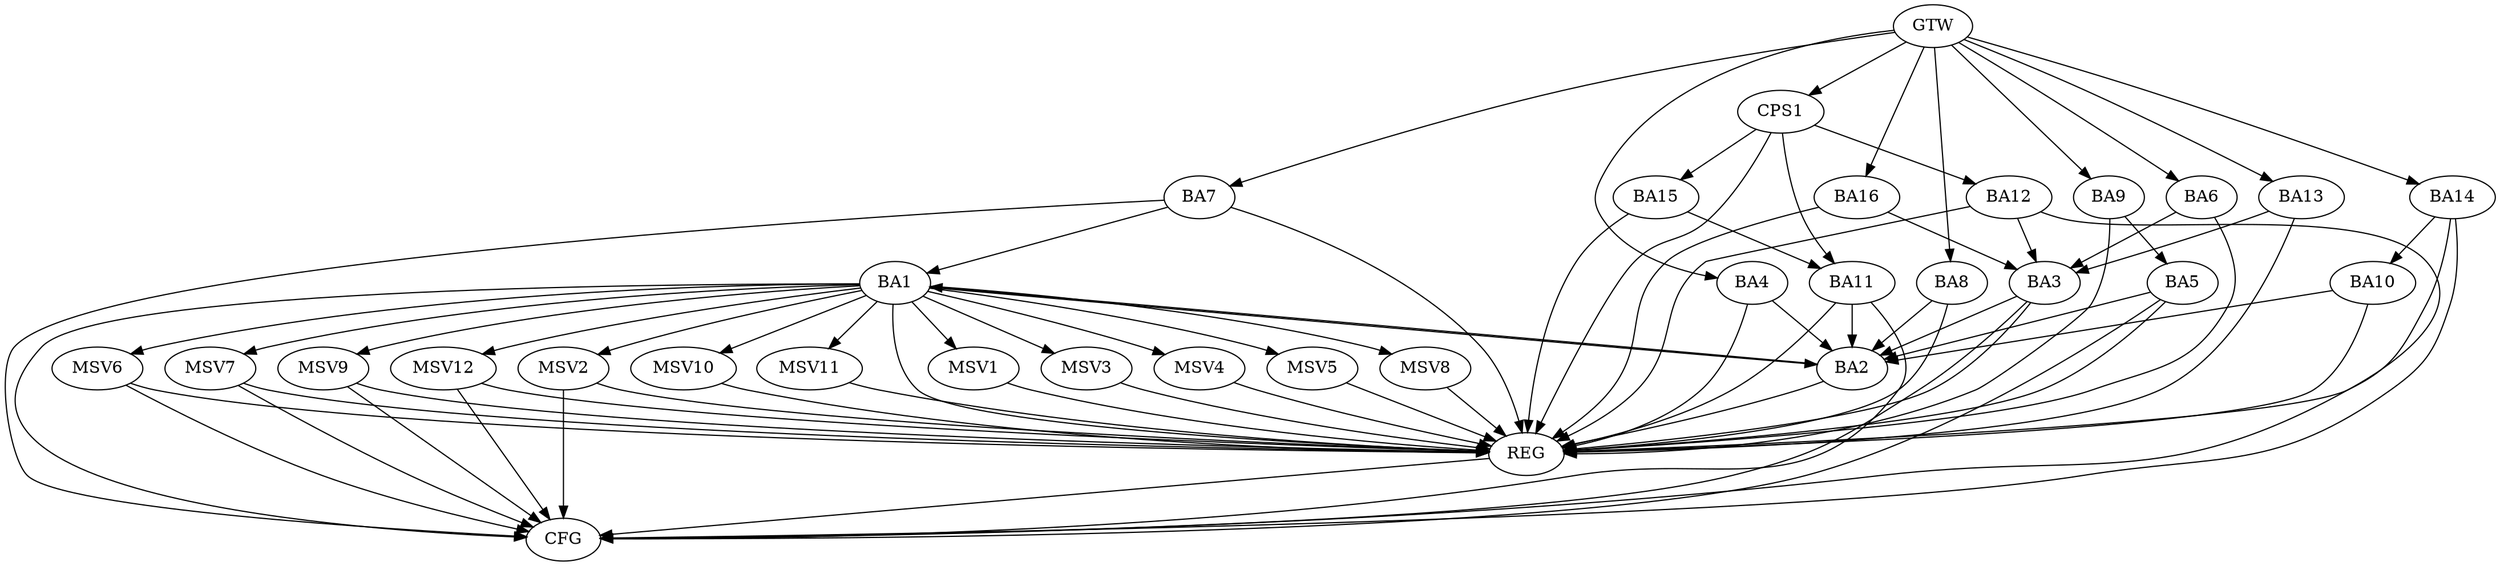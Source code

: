 strict digraph G {
  BA1 [ label="BA1" ];
  BA2 [ label="BA2" ];
  BA3 [ label="BA3" ];
  BA4 [ label="BA4" ];
  BA5 [ label="BA5" ];
  BA6 [ label="BA6" ];
  BA7 [ label="BA7" ];
  BA8 [ label="BA8" ];
  BA9 [ label="BA9" ];
  BA10 [ label="BA10" ];
  BA11 [ label="BA11" ];
  BA12 [ label="BA12" ];
  BA13 [ label="BA13" ];
  BA14 [ label="BA14" ];
  BA15 [ label="BA15" ];
  BA16 [ label="BA16" ];
  CPS1 [ label="CPS1" ];
  GTW [ label="GTW" ];
  REG [ label="REG" ];
  CFG [ label="CFG" ];
  MSV1 [ label="MSV1" ];
  MSV2 [ label="MSV2" ];
  MSV3 [ label="MSV3" ];
  MSV4 [ label="MSV4" ];
  MSV5 [ label="MSV5" ];
  MSV6 [ label="MSV6" ];
  MSV7 [ label="MSV7" ];
  MSV8 [ label="MSV8" ];
  MSV9 [ label="MSV9" ];
  MSV10 [ label="MSV10" ];
  MSV11 [ label="MSV11" ];
  MSV12 [ label="MSV12" ];
  BA1 -> BA2;
  BA2 -> BA1;
  BA3 -> BA2;
  BA4 -> BA2;
  BA5 -> BA2;
  BA6 -> BA3;
  BA7 -> BA1;
  BA8 -> BA2;
  BA9 -> BA5;
  BA10 -> BA2;
  BA11 -> BA2;
  BA12 -> BA3;
  BA13 -> BA3;
  BA14 -> BA10;
  BA15 -> BA11;
  BA16 -> BA3;
  CPS1 -> BA12;
  CPS1 -> BA15;
  CPS1 -> BA11;
  GTW -> BA4;
  GTW -> BA6;
  GTW -> BA7;
  GTW -> BA8;
  GTW -> BA9;
  GTW -> BA13;
  GTW -> BA14;
  GTW -> BA16;
  GTW -> CPS1;
  BA1 -> REG;
  BA2 -> REG;
  BA3 -> REG;
  BA4 -> REG;
  BA5 -> REG;
  BA6 -> REG;
  BA7 -> REG;
  BA8 -> REG;
  BA9 -> REG;
  BA10 -> REG;
  BA11 -> REG;
  BA12 -> REG;
  BA13 -> REG;
  BA14 -> REG;
  BA15 -> REG;
  BA16 -> REG;
  CPS1 -> REG;
  BA7 -> CFG;
  BA3 -> CFG;
  BA14 -> CFG;
  BA11 -> CFG;
  BA1 -> CFG;
  BA5 -> CFG;
  BA12 -> CFG;
  REG -> CFG;
  BA1 -> MSV1;
  MSV1 -> REG;
  BA1 -> MSV2;
  MSV2 -> REG;
  MSV2 -> CFG;
  BA1 -> MSV3;
  MSV3 -> REG;
  BA1 -> MSV4;
  MSV4 -> REG;
  BA1 -> MSV5;
  MSV5 -> REG;
  BA1 -> MSV6;
  MSV6 -> REG;
  MSV6 -> CFG;
  BA1 -> MSV7;
  MSV7 -> REG;
  MSV7 -> CFG;
  BA1 -> MSV8;
  MSV8 -> REG;
  BA1 -> MSV9;
  BA1 -> MSV10;
  MSV9 -> REG;
  MSV9 -> CFG;
  MSV10 -> REG;
  BA1 -> MSV11;
  BA1 -> MSV12;
  MSV11 -> REG;
  MSV12 -> REG;
  MSV12 -> CFG;
}
